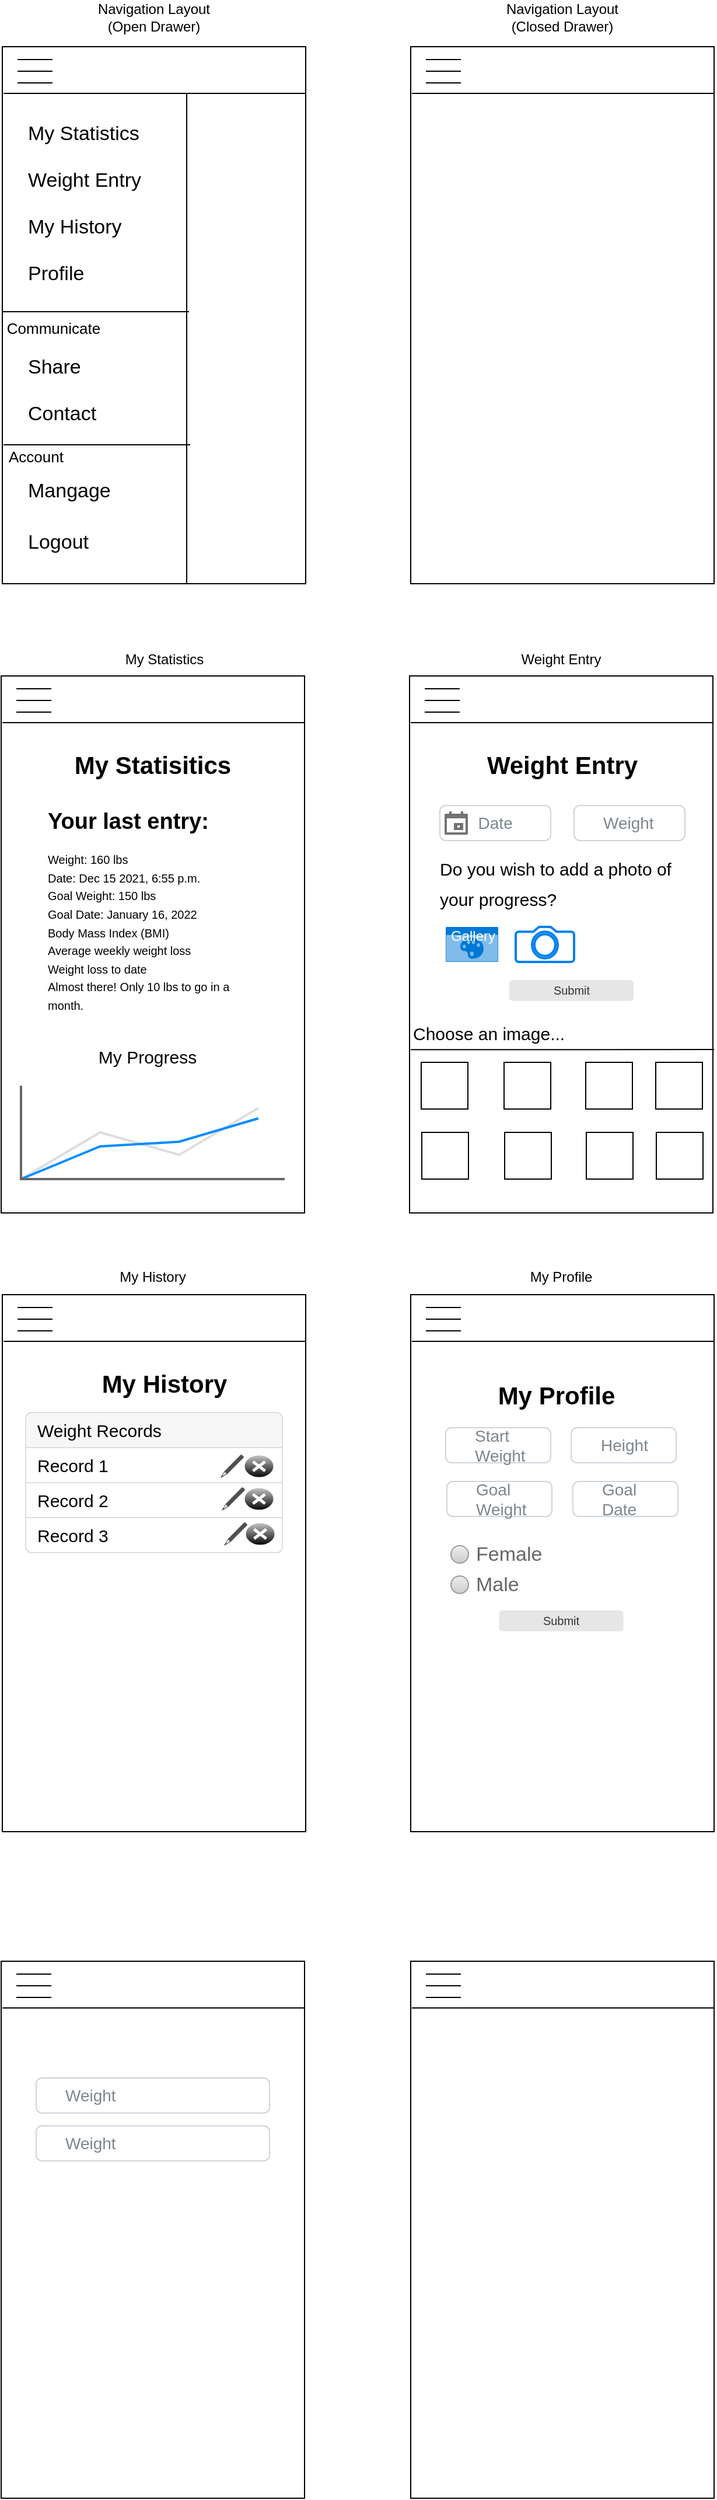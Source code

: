 <mxfile version="15.8.7" type="device"><diagram name="Page-1" id="f1b7ffb7-ca1e-a977-7cf5-a751b3c06c05"><mxGraphModel dx="1102" dy="857" grid="1" gridSize="10" guides="1" tooltips="1" connect="1" arrows="1" fold="1" page="1" pageScale="1" pageWidth="826" pageHeight="1169" background="#ffffff" math="0" shadow="0"><root><mxCell id="0"/><mxCell id="1" parent="0"/><mxCell id="V3ERYXsZhaFRzKXJL1cr-63" value="" style="rounded=0;whiteSpace=wrap;html=1;" parent="1" vertex="1"><mxGeometry x="100" y="100" width="260" height="460" as="geometry"/></mxCell><mxCell id="V3ERYXsZhaFRzKXJL1cr-65" value="Navigation Layout (Open Drawer)" style="text;html=1;strokeColor=none;fillColor=none;align=center;verticalAlign=middle;whiteSpace=wrap;rounded=0;" parent="1" vertex="1"><mxGeometry x="170" y="60" width="120" height="30" as="geometry"/></mxCell><mxCell id="V3ERYXsZhaFRzKXJL1cr-66" value="Navigation Layout (Closed Drawer)" style="text;html=1;strokeColor=none;fillColor=none;align=center;verticalAlign=middle;whiteSpace=wrap;rounded=0;" parent="1" vertex="1"><mxGeometry x="520" y="60" width="120" height="30" as="geometry"/></mxCell><mxCell id="V3ERYXsZhaFRzKXJL1cr-67" value="" style="endArrow=none;html=1;rounded=0;exitX=0.004;exitY=0.087;exitDx=0;exitDy=0;exitPerimeter=0;entryX=1;entryY=0.087;entryDx=0;entryDy=0;entryPerimeter=0;" parent="1" source="V3ERYXsZhaFRzKXJL1cr-63" target="V3ERYXsZhaFRzKXJL1cr-63" edge="1"><mxGeometry width="50" height="50" relative="1" as="geometry"><mxPoint x="120" y="190" as="sourcePoint"/><mxPoint x="170" y="140" as="targetPoint"/></mxGeometry></mxCell><mxCell id="V3ERYXsZhaFRzKXJL1cr-71" value="" style="endArrow=none;html=1;rounded=0;" parent="1" edge="1"><mxGeometry width="50" height="50" relative="1" as="geometry"><mxPoint x="113" y="111" as="sourcePoint"/><mxPoint x="143" y="111" as="targetPoint"/></mxGeometry></mxCell><mxCell id="V3ERYXsZhaFRzKXJL1cr-72" value="" style="endArrow=none;html=1;rounded=0;" parent="1" edge="1"><mxGeometry width="50" height="50" relative="1" as="geometry"><mxPoint x="113" y="121" as="sourcePoint"/><mxPoint x="143" y="121" as="targetPoint"/></mxGeometry></mxCell><mxCell id="V3ERYXsZhaFRzKXJL1cr-73" value="" style="endArrow=none;html=1;rounded=0;" parent="1" edge="1"><mxGeometry width="50" height="50" relative="1" as="geometry"><mxPoint x="113" y="131" as="sourcePoint"/><mxPoint x="143" y="131" as="targetPoint"/></mxGeometry></mxCell><mxCell id="V3ERYXsZhaFRzKXJL1cr-75" value="" style="rounded=0;whiteSpace=wrap;html=1;" parent="1" vertex="1"><mxGeometry x="450" y="100" width="260" height="460" as="geometry"/></mxCell><mxCell id="V3ERYXsZhaFRzKXJL1cr-76" value="" style="endArrow=none;html=1;rounded=0;exitX=0.004;exitY=0.087;exitDx=0;exitDy=0;exitPerimeter=0;entryX=1;entryY=0.087;entryDx=0;entryDy=0;entryPerimeter=0;" parent="1" source="V3ERYXsZhaFRzKXJL1cr-75" target="V3ERYXsZhaFRzKXJL1cr-75" edge="1"><mxGeometry width="50" height="50" relative="1" as="geometry"><mxPoint x="470" y="190" as="sourcePoint"/><mxPoint x="520" y="140" as="targetPoint"/></mxGeometry></mxCell><mxCell id="V3ERYXsZhaFRzKXJL1cr-77" value="" style="endArrow=none;html=1;rounded=0;" parent="1" edge="1"><mxGeometry width="50" height="50" relative="1" as="geometry"><mxPoint x="463" y="111" as="sourcePoint"/><mxPoint x="493" y="111" as="targetPoint"/></mxGeometry></mxCell><mxCell id="V3ERYXsZhaFRzKXJL1cr-78" value="" style="endArrow=none;html=1;rounded=0;" parent="1" edge="1"><mxGeometry width="50" height="50" relative="1" as="geometry"><mxPoint x="463" y="121" as="sourcePoint"/><mxPoint x="493" y="121" as="targetPoint"/></mxGeometry></mxCell><mxCell id="V3ERYXsZhaFRzKXJL1cr-79" value="" style="endArrow=none;html=1;rounded=0;" parent="1" edge="1"><mxGeometry width="50" height="50" relative="1" as="geometry"><mxPoint x="463" y="131" as="sourcePoint"/><mxPoint x="493" y="131" as="targetPoint"/></mxGeometry></mxCell><mxCell id="V3ERYXsZhaFRzKXJL1cr-81" value="" style="endArrow=none;html=1;rounded=0;" parent="1" edge="1"><mxGeometry width="50" height="50" relative="1" as="geometry"><mxPoint x="258" y="560" as="sourcePoint"/><mxPoint x="258" y="140" as="targetPoint"/></mxGeometry></mxCell><mxCell id="V3ERYXsZhaFRzKXJL1cr-82" value="&lt;font style=&quot;font-size: 17px&quot;&gt;My Statistics&lt;/font&gt;" style="text;html=1;strokeColor=none;fillColor=none;align=left;verticalAlign=middle;whiteSpace=wrap;rounded=0;" parent="1" vertex="1"><mxGeometry x="120" y="160" width="120" height="30" as="geometry"/></mxCell><mxCell id="V3ERYXsZhaFRzKXJL1cr-83" value="&lt;font style=&quot;font-size: 17px&quot;&gt;Weight Entry&lt;/font&gt;" style="text;html=1;strokeColor=none;fillColor=none;align=left;verticalAlign=middle;whiteSpace=wrap;rounded=0;" parent="1" vertex="1"><mxGeometry x="120" y="200" width="120" height="30" as="geometry"/></mxCell><mxCell id="V3ERYXsZhaFRzKXJL1cr-84" value="&lt;font style=&quot;font-size: 17px&quot;&gt;My History&lt;/font&gt;" style="text;html=1;strokeColor=none;fillColor=none;align=left;verticalAlign=middle;whiteSpace=wrap;rounded=0;" parent="1" vertex="1"><mxGeometry x="120" y="240" width="120" height="30" as="geometry"/></mxCell><mxCell id="V3ERYXsZhaFRzKXJL1cr-86" value="&lt;span style=&quot;font-size: 17px&quot;&gt;Profile&lt;/span&gt;" style="text;html=1;strokeColor=none;fillColor=none;align=left;verticalAlign=middle;whiteSpace=wrap;rounded=0;" parent="1" vertex="1"><mxGeometry x="120" y="280" width="120" height="30" as="geometry"/></mxCell><mxCell id="V3ERYXsZhaFRzKXJL1cr-87" value="" style="rounded=0;whiteSpace=wrap;html=1;" parent="1" vertex="1"><mxGeometry x="99" y="639" width="260" height="460" as="geometry"/></mxCell><mxCell id="V3ERYXsZhaFRzKXJL1cr-88" value="" style="endArrow=none;html=1;rounded=0;exitX=0.004;exitY=0.087;exitDx=0;exitDy=0;exitPerimeter=0;entryX=1;entryY=0.087;entryDx=0;entryDy=0;entryPerimeter=0;" parent="1" source="V3ERYXsZhaFRzKXJL1cr-87" target="V3ERYXsZhaFRzKXJL1cr-87" edge="1"><mxGeometry width="50" height="50" relative="1" as="geometry"><mxPoint x="119" y="729" as="sourcePoint"/><mxPoint x="169" y="679" as="targetPoint"/></mxGeometry></mxCell><mxCell id="V3ERYXsZhaFRzKXJL1cr-89" value="" style="endArrow=none;html=1;rounded=0;" parent="1" edge="1"><mxGeometry width="50" height="50" relative="1" as="geometry"><mxPoint x="112" y="650" as="sourcePoint"/><mxPoint x="142" y="650" as="targetPoint"/></mxGeometry></mxCell><mxCell id="V3ERYXsZhaFRzKXJL1cr-90" value="" style="endArrow=none;html=1;rounded=0;" parent="1" edge="1"><mxGeometry width="50" height="50" relative="1" as="geometry"><mxPoint x="112" y="660" as="sourcePoint"/><mxPoint x="142" y="660" as="targetPoint"/></mxGeometry></mxCell><mxCell id="V3ERYXsZhaFRzKXJL1cr-91" value="" style="endArrow=none;html=1;rounded=0;" parent="1" edge="1"><mxGeometry width="50" height="50" relative="1" as="geometry"><mxPoint x="112" y="670" as="sourcePoint"/><mxPoint x="142" y="670" as="targetPoint"/></mxGeometry></mxCell><mxCell id="V3ERYXsZhaFRzKXJL1cr-92" value="" style="rounded=0;whiteSpace=wrap;html=1;" parent="1" vertex="1"><mxGeometry x="449" y="639" width="260" height="460" as="geometry"/></mxCell><mxCell id="V3ERYXsZhaFRzKXJL1cr-93" value="" style="endArrow=none;html=1;rounded=0;exitX=0.004;exitY=0.087;exitDx=0;exitDy=0;exitPerimeter=0;entryX=1;entryY=0.087;entryDx=0;entryDy=0;entryPerimeter=0;" parent="1" source="V3ERYXsZhaFRzKXJL1cr-92" target="V3ERYXsZhaFRzKXJL1cr-92" edge="1"><mxGeometry width="50" height="50" relative="1" as="geometry"><mxPoint x="469" y="729" as="sourcePoint"/><mxPoint x="519" y="679" as="targetPoint"/></mxGeometry></mxCell><mxCell id="V3ERYXsZhaFRzKXJL1cr-94" value="" style="endArrow=none;html=1;rounded=0;" parent="1" edge="1"><mxGeometry width="50" height="50" relative="1" as="geometry"><mxPoint x="462" y="650" as="sourcePoint"/><mxPoint x="492" y="650" as="targetPoint"/></mxGeometry></mxCell><mxCell id="V3ERYXsZhaFRzKXJL1cr-95" value="" style="endArrow=none;html=1;rounded=0;" parent="1" edge="1"><mxGeometry width="50" height="50" relative="1" as="geometry"><mxPoint x="462" y="660" as="sourcePoint"/><mxPoint x="492" y="660" as="targetPoint"/></mxGeometry></mxCell><mxCell id="V3ERYXsZhaFRzKXJL1cr-96" value="" style="endArrow=none;html=1;rounded=0;" parent="1" edge="1"><mxGeometry width="50" height="50" relative="1" as="geometry"><mxPoint x="462" y="670" as="sourcePoint"/><mxPoint x="492" y="670" as="targetPoint"/></mxGeometry></mxCell><mxCell id="V3ERYXsZhaFRzKXJL1cr-97" value="" style="endArrow=none;html=1;rounded=0;fontSize=17;exitX=0;exitY=0.5;exitDx=0;exitDy=0;" parent="1" edge="1"><mxGeometry width="50" height="50" relative="1" as="geometry"><mxPoint x="100" y="327" as="sourcePoint"/><mxPoint x="260" y="327" as="targetPoint"/></mxGeometry></mxCell><mxCell id="V3ERYXsZhaFRzKXJL1cr-100" value="&lt;font style=&quot;font-size: 13px&quot;&gt;Communicate&lt;/font&gt;" style="text;html=1;strokeColor=none;fillColor=none;align=center;verticalAlign=middle;whiteSpace=wrap;rounded=0;fontSize=17;" parent="1" vertex="1"><mxGeometry x="114" y="326" width="60" height="30" as="geometry"/></mxCell><mxCell id="V3ERYXsZhaFRzKXJL1cr-104" value="&lt;font style=&quot;font-size: 17px&quot;&gt;Share&lt;/font&gt;" style="text;html=1;strokeColor=none;fillColor=none;align=left;verticalAlign=middle;whiteSpace=wrap;rounded=0;" parent="1" vertex="1"><mxGeometry x="120" y="360" width="120" height="30" as="geometry"/></mxCell><mxCell id="V3ERYXsZhaFRzKXJL1cr-105" value="&lt;font style=&quot;font-size: 17px&quot;&gt;Contact&lt;/font&gt;" style="text;html=1;strokeColor=none;fillColor=none;align=left;verticalAlign=middle;whiteSpace=wrap;rounded=0;" parent="1" vertex="1"><mxGeometry x="120" y="400" width="120" height="30" as="geometry"/></mxCell><mxCell id="V3ERYXsZhaFRzKXJL1cr-106" value="" style="endArrow=none;html=1;rounded=0;fontSize=17;exitX=0;exitY=0.5;exitDx=0;exitDy=0;" parent="1" edge="1"><mxGeometry width="50" height="50" relative="1" as="geometry"><mxPoint x="101" y="441" as="sourcePoint"/><mxPoint x="261" y="441" as="targetPoint"/></mxGeometry></mxCell><mxCell id="V3ERYXsZhaFRzKXJL1cr-107" value="&lt;span style=&quot;font-size: 13px&quot;&gt;Account&lt;/span&gt;" style="text;html=1;strokeColor=none;fillColor=none;align=center;verticalAlign=middle;whiteSpace=wrap;rounded=0;fontSize=17;" parent="1" vertex="1"><mxGeometry x="99" y="436" width="60" height="30" as="geometry"/></mxCell><mxCell id="V3ERYXsZhaFRzKXJL1cr-108" value="&lt;font style=&quot;font-size: 17px&quot;&gt;Mangage&lt;/font&gt;" style="text;html=1;strokeColor=none;fillColor=none;align=left;verticalAlign=middle;whiteSpace=wrap;rounded=0;" parent="1" vertex="1"><mxGeometry x="120" y="466" width="120" height="30" as="geometry"/></mxCell><mxCell id="V3ERYXsZhaFRzKXJL1cr-109" value="&lt;font style=&quot;font-size: 17px&quot;&gt;Logout&lt;/font&gt;" style="text;html=1;strokeColor=none;fillColor=none;align=left;verticalAlign=middle;whiteSpace=wrap;rounded=0;" parent="1" vertex="1"><mxGeometry x="120" y="510" width="120" height="30" as="geometry"/></mxCell><mxCell id="V3ERYXsZhaFRzKXJL1cr-110" value="Weight Entry" style="text;html=1;strokeColor=none;fillColor=none;align=center;verticalAlign=middle;whiteSpace=wrap;rounded=0;" parent="1" vertex="1"><mxGeometry x="519" y="610" width="120" height="30" as="geometry"/></mxCell><mxCell id="V3ERYXsZhaFRzKXJL1cr-111" value="My Statistics" style="text;html=1;strokeColor=none;fillColor=none;align=center;verticalAlign=middle;whiteSpace=wrap;rounded=0;" parent="1" vertex="1"><mxGeometry x="179" y="610" width="120" height="30" as="geometry"/></mxCell><mxCell id="V3ERYXsZhaFRzKXJL1cr-112" value="&lt;h1 style=&quot;font-size: 19px&quot;&gt;&lt;font style=&quot;font-size: 19px&quot;&gt;Your last entry:&lt;/font&gt;&lt;/h1&gt;&lt;span&gt;&lt;font style=&quot;font-size: 10px&quot;&gt;Weight: 160 lbs&lt;br&gt;&lt;/font&gt;&lt;/span&gt;&lt;span&gt;&lt;span style=&quot;font-size: 10px&quot;&gt;Date: Dec 15 2021, 6:55 p.m.&lt;br&gt;&lt;/span&gt;&lt;/span&gt;&lt;span&gt;&lt;span style=&quot;font-size: 10px&quot;&gt;Goal Weight: 150 lbs&lt;/span&gt;&lt;br&gt;&lt;span style=&quot;font-size: 10px&quot;&gt;Goal Date: January 16, 2022&lt;/span&gt;&lt;br&gt;&lt;span style=&quot;font-size: 10px&quot;&gt;Body Mass Index (BMI) &lt;br&gt;Average weekly weight loss&lt;br&gt;Weight loss to date&lt;/span&gt;&lt;br&gt;&lt;span style=&quot;font-size: 10px&quot;&gt;Almost there! Only 10 lbs to go in a month.&lt;/span&gt;&lt;br&gt;&lt;/span&gt;" style="text;html=1;strokeColor=none;fillColor=none;spacing=5;spacingTop=-20;whiteSpace=wrap;overflow=hidden;rounded=0;fontSize=13;" parent="1" vertex="1"><mxGeometry x="134" y="750" width="190" height="190" as="geometry"/></mxCell><mxCell id="V3ERYXsZhaFRzKXJL1cr-113" value="" style="verticalLabelPosition=bottom;shadow=0;dashed=0;align=center;html=1;verticalAlign=top;strokeWidth=1;shape=mxgraph.mockup.graphics.lineChart;strokeColor=none;strokeColor2=#666666;strokeColor3=#008cff;strokeColor4=#dddddd;fontSize=10;" parent="1" vertex="1"><mxGeometry x="116" y="990" width="226" height="80" as="geometry"/></mxCell><mxCell id="V3ERYXsZhaFRzKXJL1cr-114" value="&lt;font style=&quot;font-size: 15px&quot;&gt;My Progress&lt;/font&gt;" style="text;html=1;strokeColor=none;fillColor=none;align=center;verticalAlign=middle;whiteSpace=wrap;rounded=0;fontSize=10;" parent="1" vertex="1"><mxGeometry x="170" y="950" width="109" height="30" as="geometry"/></mxCell><mxCell id="V3ERYXsZhaFRzKXJL1cr-115" value="" style="rounded=0;whiteSpace=wrap;html=1;" parent="1" vertex="1"><mxGeometry x="100" y="1169" width="260" height="460" as="geometry"/></mxCell><mxCell id="V3ERYXsZhaFRzKXJL1cr-116" value="" style="endArrow=none;html=1;rounded=0;exitX=0.004;exitY=0.087;exitDx=0;exitDy=0;exitPerimeter=0;entryX=1;entryY=0.087;entryDx=0;entryDy=0;entryPerimeter=0;" parent="1" source="V3ERYXsZhaFRzKXJL1cr-115" target="V3ERYXsZhaFRzKXJL1cr-115" edge="1"><mxGeometry width="50" height="50" relative="1" as="geometry"><mxPoint x="120" y="1259" as="sourcePoint"/><mxPoint x="170" y="1209" as="targetPoint"/></mxGeometry></mxCell><mxCell id="V3ERYXsZhaFRzKXJL1cr-117" value="" style="endArrow=none;html=1;rounded=0;" parent="1" edge="1"><mxGeometry width="50" height="50" relative="1" as="geometry"><mxPoint x="113" y="1180" as="sourcePoint"/><mxPoint x="143" y="1180" as="targetPoint"/></mxGeometry></mxCell><mxCell id="V3ERYXsZhaFRzKXJL1cr-118" value="" style="endArrow=none;html=1;rounded=0;" parent="1" edge="1"><mxGeometry width="50" height="50" relative="1" as="geometry"><mxPoint x="113" y="1190" as="sourcePoint"/><mxPoint x="143" y="1190" as="targetPoint"/></mxGeometry></mxCell><mxCell id="V3ERYXsZhaFRzKXJL1cr-119" value="" style="endArrow=none;html=1;rounded=0;" parent="1" edge="1"><mxGeometry width="50" height="50" relative="1" as="geometry"><mxPoint x="113" y="1200" as="sourcePoint"/><mxPoint x="143" y="1200" as="targetPoint"/></mxGeometry></mxCell><mxCell id="V3ERYXsZhaFRzKXJL1cr-120" value="" style="rounded=0;whiteSpace=wrap;html=1;" parent="1" vertex="1"><mxGeometry x="450" y="1169" width="260" height="460" as="geometry"/></mxCell><mxCell id="V3ERYXsZhaFRzKXJL1cr-121" value="" style="endArrow=none;html=1;rounded=0;exitX=0.004;exitY=0.087;exitDx=0;exitDy=0;exitPerimeter=0;entryX=1;entryY=0.087;entryDx=0;entryDy=0;entryPerimeter=0;" parent="1" source="V3ERYXsZhaFRzKXJL1cr-120" target="V3ERYXsZhaFRzKXJL1cr-120" edge="1"><mxGeometry width="50" height="50" relative="1" as="geometry"><mxPoint x="470" y="1259" as="sourcePoint"/><mxPoint x="520" y="1209" as="targetPoint"/></mxGeometry></mxCell><mxCell id="V3ERYXsZhaFRzKXJL1cr-122" value="" style="endArrow=none;html=1;rounded=0;" parent="1" edge="1"><mxGeometry width="50" height="50" relative="1" as="geometry"><mxPoint x="463" y="1180" as="sourcePoint"/><mxPoint x="493" y="1180" as="targetPoint"/></mxGeometry></mxCell><mxCell id="V3ERYXsZhaFRzKXJL1cr-123" value="" style="endArrow=none;html=1;rounded=0;" parent="1" edge="1"><mxGeometry width="50" height="50" relative="1" as="geometry"><mxPoint x="463" y="1190" as="sourcePoint"/><mxPoint x="493" y="1190" as="targetPoint"/></mxGeometry></mxCell><mxCell id="V3ERYXsZhaFRzKXJL1cr-124" value="" style="endArrow=none;html=1;rounded=0;" parent="1" edge="1"><mxGeometry width="50" height="50" relative="1" as="geometry"><mxPoint x="463" y="1200" as="sourcePoint"/><mxPoint x="493" y="1200" as="targetPoint"/></mxGeometry></mxCell><mxCell id="V3ERYXsZhaFRzKXJL1cr-125" value="&lt;b&gt;&lt;font style=&quot;font-size: 21px&quot;&gt;My Statisitics&lt;/font&gt;&lt;/b&gt;" style="text;html=1;strokeColor=none;fillColor=none;align=center;verticalAlign=middle;whiteSpace=wrap;rounded=0;fontSize=15;" parent="1" vertex="1"><mxGeometry x="124" y="700" width="210" height="30" as="geometry"/></mxCell><mxCell id="V3ERYXsZhaFRzKXJL1cr-126" value="&lt;b&gt;&lt;font style=&quot;font-size: 21px&quot;&gt;Weight Entry&lt;/font&gt;&lt;/b&gt;" style="text;html=1;strokeColor=none;fillColor=none;align=center;verticalAlign=middle;whiteSpace=wrap;rounded=0;fontSize=15;" parent="1" vertex="1"><mxGeometry x="475" y="700" width="210" height="30" as="geometry"/></mxCell><mxCell id="V3ERYXsZhaFRzKXJL1cr-127" value="&lt;b&gt;&lt;font style=&quot;font-size: 21px&quot;&gt;My History&lt;/font&gt;&lt;/b&gt;" style="text;html=1;strokeColor=none;fillColor=none;align=center;verticalAlign=middle;whiteSpace=wrap;rounded=0;fontSize=15;" parent="1" vertex="1"><mxGeometry x="134" y="1230" width="210" height="30" as="geometry"/></mxCell><mxCell id="V3ERYXsZhaFRzKXJL1cr-128" value="My History" style="text;html=1;strokeColor=none;fillColor=none;align=center;verticalAlign=middle;whiteSpace=wrap;rounded=0;" parent="1" vertex="1"><mxGeometry x="169" y="1139" width="120" height="30" as="geometry"/></mxCell><mxCell id="V3ERYXsZhaFRzKXJL1cr-130" value="My Profile" style="text;html=1;strokeColor=none;fillColor=none;align=center;verticalAlign=middle;whiteSpace=wrap;rounded=0;" parent="1" vertex="1"><mxGeometry x="519" y="1139" width="120" height="30" as="geometry"/></mxCell><mxCell id="V3ERYXsZhaFRzKXJL1cr-132" value="" style="rounded=0;whiteSpace=wrap;html=1;" parent="1" vertex="1"><mxGeometry x="99" y="1740" width="260" height="460" as="geometry"/></mxCell><mxCell id="V3ERYXsZhaFRzKXJL1cr-133" value="" style="endArrow=none;html=1;rounded=0;exitX=0.004;exitY=0.087;exitDx=0;exitDy=0;exitPerimeter=0;entryX=1;entryY=0.087;entryDx=0;entryDy=0;entryPerimeter=0;" parent="1" source="V3ERYXsZhaFRzKXJL1cr-132" target="V3ERYXsZhaFRzKXJL1cr-132" edge="1"><mxGeometry width="50" height="50" relative="1" as="geometry"><mxPoint x="119" y="1830" as="sourcePoint"/><mxPoint x="169" y="1780" as="targetPoint"/></mxGeometry></mxCell><mxCell id="V3ERYXsZhaFRzKXJL1cr-134" value="" style="endArrow=none;html=1;rounded=0;" parent="1" edge="1"><mxGeometry width="50" height="50" relative="1" as="geometry"><mxPoint x="112" y="1751" as="sourcePoint"/><mxPoint x="142" y="1751" as="targetPoint"/></mxGeometry></mxCell><mxCell id="V3ERYXsZhaFRzKXJL1cr-135" value="" style="endArrow=none;html=1;rounded=0;" parent="1" edge="1"><mxGeometry width="50" height="50" relative="1" as="geometry"><mxPoint x="112" y="1761" as="sourcePoint"/><mxPoint x="142" y="1761" as="targetPoint"/></mxGeometry></mxCell><mxCell id="V3ERYXsZhaFRzKXJL1cr-136" value="" style="endArrow=none;html=1;rounded=0;" parent="1" edge="1"><mxGeometry width="50" height="50" relative="1" as="geometry"><mxPoint x="112" y="1771" as="sourcePoint"/><mxPoint x="142" y="1771" as="targetPoint"/></mxGeometry></mxCell><mxCell id="V3ERYXsZhaFRzKXJL1cr-137" value="" style="rounded=0;whiteSpace=wrap;html=1;" parent="1" vertex="1"><mxGeometry x="450" y="1740" width="260" height="460" as="geometry"/></mxCell><mxCell id="V3ERYXsZhaFRzKXJL1cr-138" value="" style="endArrow=none;html=1;rounded=0;exitX=0.004;exitY=0.087;exitDx=0;exitDy=0;exitPerimeter=0;entryX=1;entryY=0.087;entryDx=0;entryDy=0;entryPerimeter=0;" parent="1" source="V3ERYXsZhaFRzKXJL1cr-137" target="V3ERYXsZhaFRzKXJL1cr-137" edge="1"><mxGeometry width="50" height="50" relative="1" as="geometry"><mxPoint x="470" y="1830" as="sourcePoint"/><mxPoint x="520" y="1780" as="targetPoint"/></mxGeometry></mxCell><mxCell id="V3ERYXsZhaFRzKXJL1cr-139" value="" style="endArrow=none;html=1;rounded=0;" parent="1" edge="1"><mxGeometry width="50" height="50" relative="1" as="geometry"><mxPoint x="463" y="1751" as="sourcePoint"/><mxPoint x="493" y="1751" as="targetPoint"/></mxGeometry></mxCell><mxCell id="V3ERYXsZhaFRzKXJL1cr-140" value="" style="endArrow=none;html=1;rounded=0;" parent="1" edge="1"><mxGeometry width="50" height="50" relative="1" as="geometry"><mxPoint x="463" y="1761" as="sourcePoint"/><mxPoint x="493" y="1761" as="targetPoint"/></mxGeometry></mxCell><mxCell id="V3ERYXsZhaFRzKXJL1cr-141" value="" style="endArrow=none;html=1;rounded=0;" parent="1" edge="1"><mxGeometry width="50" height="50" relative="1" as="geometry"><mxPoint x="463" y="1771" as="sourcePoint"/><mxPoint x="493" y="1771" as="targetPoint"/></mxGeometry></mxCell><mxCell id="V3ERYXsZhaFRzKXJL1cr-148" value="Weight" style="html=1;shadow=0;dashed=0;shape=mxgraph.bootstrap.rrect;rSize=5;strokeColor=#CED4DA;html=1;whiteSpace=wrap;fillColor=#FFFFFF;fontColor=#7D868C;align=left;spacing=15;spacingLeft=10;fontSize=14;" parent="1" vertex="1"><mxGeometry x="590" y="750" width="95" height="30" as="geometry"/></mxCell><mxCell id="V3ERYXsZhaFRzKXJL1cr-149" value="&amp;nbsp; Date" style="html=1;shadow=0;dashed=0;shape=mxgraph.bootstrap.rrect;rSize=5;strokeColor=#CED4DA;html=1;whiteSpace=wrap;fillColor=#FFFFFF;fontColor=#7D868C;align=left;spacing=15;spacingLeft=10;fontSize=14;" parent="1" vertex="1"><mxGeometry x="475" y="750" width="95" height="30" as="geometry"/></mxCell><mxCell id="V3ERYXsZhaFRzKXJL1cr-151" value="" style="dashed=0;aspect=fixed;verticalLabelPosition=bottom;verticalAlign=top;align=center;shape=mxgraph.gmdl.calendar;strokeColor=none;fillColor=#737373;shadow=0;sketch=0;fontSize=21;" parent="1" vertex="1"><mxGeometry x="479" y="755" width="20" height="20" as="geometry"/></mxCell><mxCell id="V3ERYXsZhaFRzKXJL1cr-152" value="Start&lt;br&gt;Weight" style="html=1;shadow=0;dashed=0;shape=mxgraph.bootstrap.rrect;rSize=5;strokeColor=#CED4DA;html=1;whiteSpace=wrap;fillColor=#FFFFFF;fontColor=#7D868C;align=left;spacing=15;spacingLeft=10;fontSize=14;" parent="1" vertex="1"><mxGeometry x="480" y="1283" width="90" height="30" as="geometry"/></mxCell><mxCell id="V3ERYXsZhaFRzKXJL1cr-153" value="&lt;font style=&quot;font-size: 15px&quot;&gt;Do you wish to add a photo of your progress?&lt;/font&gt;" style="text;html=1;strokeColor=none;fillColor=none;align=left;verticalAlign=middle;whiteSpace=wrap;rounded=0;fontSize=21;" parent="1" vertex="1"><mxGeometry x="472.5" y="780" width="205" height="70" as="geometry"/></mxCell><mxCell id="V3ERYXsZhaFRzKXJL1cr-154" value="Gallery" style="html=1;strokeColor=none;fillColor=#0079D6;labelPosition=center;verticalLabelPosition=middle;verticalAlign=top;align=center;fontSize=12;outlineConnect=0;spacingTop=-6;fontColor=#FFFFFF;sketch=0;shape=mxgraph.sitemap.gallery;" parent="1" vertex="1"><mxGeometry x="480" y="854" width="45" height="30" as="geometry"/></mxCell><mxCell id="V3ERYXsZhaFRzKXJL1cr-155" value="" style="html=1;verticalLabelPosition=bottom;align=center;labelBackgroundColor=#ffffff;verticalAlign=top;strokeWidth=2;strokeColor=#0080F0;shadow=0;dashed=0;shape=mxgraph.ios7.icons.camera;fontSize=15;" parent="1" vertex="1"><mxGeometry x="540" y="854" width="50" height="30" as="geometry"/></mxCell><mxCell id="V3ERYXsZhaFRzKXJL1cr-156" value="" style="endArrow=none;html=1;rounded=0;fontSize=15;exitX=0.004;exitY=0.696;exitDx=0;exitDy=0;exitPerimeter=0;" parent="1" source="V3ERYXsZhaFRzKXJL1cr-92" edge="1"><mxGeometry width="50" height="50" relative="1" as="geometry"><mxPoint x="450" y="890" as="sourcePoint"/><mxPoint x="710" y="959" as="targetPoint"/></mxGeometry></mxCell><mxCell id="V3ERYXsZhaFRzKXJL1cr-157" value="Choose an image..." style="text;html=1;strokeColor=none;fillColor=none;align=left;verticalAlign=middle;whiteSpace=wrap;rounded=0;fontSize=15;" parent="1" vertex="1"><mxGeometry x="450" y="930" width="170" height="30" as="geometry"/></mxCell><mxCell id="V3ERYXsZhaFRzKXJL1cr-158" value="" style="whiteSpace=wrap;html=1;aspect=fixed;fontSize=15;" parent="1" vertex="1"><mxGeometry x="459" y="970" width="40" height="40" as="geometry"/></mxCell><mxCell id="V3ERYXsZhaFRzKXJL1cr-159" value="" style="whiteSpace=wrap;html=1;aspect=fixed;fontSize=15;" parent="1" vertex="1"><mxGeometry x="530" y="970" width="40" height="40" as="geometry"/></mxCell><mxCell id="V3ERYXsZhaFRzKXJL1cr-160" value="" style="whiteSpace=wrap;html=1;aspect=fixed;fontSize=15;" parent="1" vertex="1"><mxGeometry x="600" y="970" width="40" height="40" as="geometry"/></mxCell><mxCell id="V3ERYXsZhaFRzKXJL1cr-161" value="" style="whiteSpace=wrap;html=1;aspect=fixed;fontSize=15;" parent="1" vertex="1"><mxGeometry x="660" y="970" width="40" height="40" as="geometry"/></mxCell><mxCell id="V3ERYXsZhaFRzKXJL1cr-162" value="" style="whiteSpace=wrap;html=1;aspect=fixed;fontSize=15;" parent="1" vertex="1"><mxGeometry x="459.5" y="1030" width="40" height="40" as="geometry"/></mxCell><mxCell id="V3ERYXsZhaFRzKXJL1cr-163" value="" style="whiteSpace=wrap;html=1;aspect=fixed;fontSize=15;" parent="1" vertex="1"><mxGeometry x="530.5" y="1030" width="40" height="40" as="geometry"/></mxCell><mxCell id="V3ERYXsZhaFRzKXJL1cr-164" value="" style="whiteSpace=wrap;html=1;aspect=fixed;fontSize=15;" parent="1" vertex="1"><mxGeometry x="600.5" y="1030" width="40" height="40" as="geometry"/></mxCell><mxCell id="V3ERYXsZhaFRzKXJL1cr-165" value="" style="whiteSpace=wrap;html=1;aspect=fixed;fontSize=15;" parent="1" vertex="1"><mxGeometry x="660.5" y="1030" width="40" height="40" as="geometry"/></mxCell><mxCell id="V3ERYXsZhaFRzKXJL1cr-166" value="" style="html=1;shadow=0;dashed=0;shape=mxgraph.bootstrap.rrect;rSize=5;strokeColor=#DFDFDF;html=1;whiteSpace=wrap;fillColor=#FFFFFF;fontColor=#000000;fontSize=15;" parent="1" vertex="1"><mxGeometry x="120" y="1270" width="220" height="120" as="geometry"/></mxCell><mxCell id="V3ERYXsZhaFRzKXJL1cr-167" value="Weight Records" style="html=1;shadow=0;dashed=0;shape=mxgraph.bootstrap.topButton;strokeColor=inherit;fillColor=#F7F7F7;rSize=5;perimeter=none;whiteSpace=wrap;resizeWidth=1;align=left;spacing=10;fontSize=15;" parent="V3ERYXsZhaFRzKXJL1cr-166" vertex="1"><mxGeometry width="220.0" height="30" relative="1" as="geometry"/></mxCell><mxCell id="V3ERYXsZhaFRzKXJL1cr-168" value="Record 1" style="strokeColor=inherit;fillColor=inherit;gradientColor=inherit;fontColor=inherit;html=1;shadow=0;dashed=0;perimeter=none;whiteSpace=wrap;resizeWidth=1;align=left;spacing=10;fontSize=15;" parent="V3ERYXsZhaFRzKXJL1cr-166" vertex="1"><mxGeometry width="220.0" height="30" relative="1" as="geometry"><mxPoint y="30" as="offset"/></mxGeometry></mxCell><mxCell id="V3ERYXsZhaFRzKXJL1cr-169" value="Record 2" style="strokeColor=inherit;fillColor=inherit;gradientColor=inherit;fontColor=inherit;html=1;shadow=0;dashed=0;perimeter=none;whiteSpace=wrap;resizeWidth=1;align=left;spacing=10;fontSize=15;" parent="V3ERYXsZhaFRzKXJL1cr-166" vertex="1"><mxGeometry width="220.0" height="30" relative="1" as="geometry"><mxPoint y="60" as="offset"/></mxGeometry></mxCell><mxCell id="V3ERYXsZhaFRzKXJL1cr-170" value="Record 3" style="strokeColor=inherit;fillColor=inherit;gradientColor=inherit;fontColor=inherit;html=1;shadow=0;dashed=0;shape=mxgraph.bootstrap.bottomButton;rSize=5;perimeter=none;whiteSpace=wrap;resizeWidth=1;resizeHeight=0;align=left;spacing=10;fontSize=15;" parent="V3ERYXsZhaFRzKXJL1cr-166" vertex="1"><mxGeometry y="1" width="220.0" height="30" relative="1" as="geometry"><mxPoint y="-30" as="offset"/></mxGeometry></mxCell><mxCell id="V3ERYXsZhaFRzKXJL1cr-171" value="" style="sketch=0;pointerEvents=1;shadow=0;dashed=0;html=1;strokeColor=none;fillColor=#505050;labelPosition=center;verticalLabelPosition=bottom;verticalAlign=top;outlineConnect=0;align=center;shape=mxgraph.office.concepts.writing_pencil;fontSize=15;" parent="V3ERYXsZhaFRzKXJL1cr-166" vertex="1"><mxGeometry x="167" y="36" width="20" height="20" as="geometry"/></mxCell><mxCell id="V3ERYXsZhaFRzKXJL1cr-174" value="" style="verticalLabelPosition=bottom;verticalAlign=top;html=1;shadow=0;dashed=0;strokeWidth=1;shape=mxgraph.ios.iDeleteApp;fillColor=#cccccc;fillColor2=#000000;strokeColor=#ffffff;sketch=0;fontSize=15;" parent="V3ERYXsZhaFRzKXJL1cr-166" vertex="1"><mxGeometry x="187" y="36" width="26" height="20" as="geometry"/></mxCell><mxCell id="V3ERYXsZhaFRzKXJL1cr-175" value="" style="verticalLabelPosition=bottom;verticalAlign=top;html=1;shadow=0;dashed=0;strokeWidth=1;shape=mxgraph.ios.iDeleteApp;fillColor=#cccccc;fillColor2=#000000;strokeColor=#ffffff;sketch=0;fontSize=15;" parent="V3ERYXsZhaFRzKXJL1cr-166" vertex="1"><mxGeometry x="187" y="64" width="26" height="20" as="geometry"/></mxCell><mxCell id="V3ERYXsZhaFRzKXJL1cr-172" value="" style="sketch=0;pointerEvents=1;shadow=0;dashed=0;html=1;strokeColor=none;fillColor=#505050;labelPosition=center;verticalLabelPosition=bottom;verticalAlign=top;outlineConnect=0;align=center;shape=mxgraph.office.concepts.writing_pencil;fontSize=15;" parent="1" vertex="1"><mxGeometry x="288" y="1334" width="20" height="20" as="geometry"/></mxCell><mxCell id="V3ERYXsZhaFRzKXJL1cr-173" value="" style="sketch=0;pointerEvents=1;shadow=0;dashed=0;html=1;strokeColor=none;fillColor=#505050;labelPosition=center;verticalLabelPosition=bottom;verticalAlign=top;outlineConnect=0;align=center;shape=mxgraph.office.concepts.writing_pencil;fontSize=15;" parent="1" vertex="1"><mxGeometry x="290" y="1364" width="20" height="20" as="geometry"/></mxCell><mxCell id="V3ERYXsZhaFRzKXJL1cr-176" value="" style="verticalLabelPosition=bottom;verticalAlign=top;html=1;shadow=0;dashed=0;strokeWidth=1;shape=mxgraph.ios.iDeleteApp;fillColor=#cccccc;fillColor2=#000000;strokeColor=#ffffff;sketch=0;fontSize=15;" parent="1" vertex="1"><mxGeometry x="308" y="1364" width="26" height="20" as="geometry"/></mxCell><mxCell id="V3ERYXsZhaFRzKXJL1cr-177" value="Submit" style="rounded=1;html=1;shadow=0;dashed=0;whiteSpace=wrap;fontSize=10;fillColor=#E6E6E6;align=center;strokeColor=#E6E6E6;fontColor=#333333;" parent="1" vertex="1"><mxGeometry x="535" y="900" width="105.5" height="16.88" as="geometry"/></mxCell><mxCell id="V3ERYXsZhaFRzKXJL1cr-178" value="Submit" style="rounded=1;html=1;shadow=0;dashed=0;whiteSpace=wrap;fontSize=10;fillColor=#E6E6E6;align=center;strokeColor=#E6E6E6;fontColor=#333333;" parent="1" vertex="1"><mxGeometry x="526.25" y="1440" width="105.5" height="16.88" as="geometry"/></mxCell><mxCell id="V3ERYXsZhaFRzKXJL1cr-180" value="&lt;b&gt;&lt;font style=&quot;font-size: 21px&quot;&gt;My Profile&lt;/font&gt;&lt;/b&gt;" style="text;html=1;strokeColor=none;fillColor=none;align=center;verticalAlign=middle;whiteSpace=wrap;rounded=0;fontSize=15;" parent="1" vertex="1"><mxGeometry x="470" y="1240" width="210" height="30" as="geometry"/></mxCell><mxCell id="V3ERYXsZhaFRzKXJL1cr-184" value="Height" style="html=1;shadow=0;dashed=0;shape=mxgraph.bootstrap.rrect;rSize=5;strokeColor=#CED4DA;html=1;whiteSpace=wrap;fillColor=#FFFFFF;fontColor=#7D868C;align=left;spacing=15;spacingLeft=10;fontSize=14;" parent="1" vertex="1"><mxGeometry x="587.5" y="1283" width="90" height="30" as="geometry"/></mxCell><mxCell id="V3ERYXsZhaFRzKXJL1cr-185" value="Weight" style="html=1;shadow=0;dashed=0;shape=mxgraph.bootstrap.rrect;rSize=5;strokeColor=#CED4DA;html=1;whiteSpace=wrap;fillColor=#FFFFFF;fontColor=#7D868C;align=left;spacing=15;spacingLeft=10;fontSize=14;" parent="1" vertex="1"><mxGeometry x="129" y="1840" width="200" height="30" as="geometry"/></mxCell><mxCell id="V3ERYXsZhaFRzKXJL1cr-186" value="Weight" style="html=1;shadow=0;dashed=0;shape=mxgraph.bootstrap.rrect;rSize=5;strokeColor=#CED4DA;html=1;whiteSpace=wrap;fillColor=#FFFFFF;fontColor=#7D868C;align=left;spacing=15;spacingLeft=10;fontSize=14;" parent="1" vertex="1"><mxGeometry x="129" y="1881" width="200" height="30" as="geometry"/></mxCell><mxCell id="V3ERYXsZhaFRzKXJL1cr-187" value="Goal Weight" style="html=1;shadow=0;dashed=0;shape=mxgraph.bootstrap.rrect;rSize=5;strokeColor=#CED4DA;html=1;whiteSpace=wrap;fillColor=#FFFFFF;fontColor=#7D868C;align=left;spacing=15;spacingLeft=10;fontSize=14;" parent="1" vertex="1"><mxGeometry x="481" y="1329" width="90" height="30" as="geometry"/></mxCell><mxCell id="V3ERYXsZhaFRzKXJL1cr-188" value="Goal Date" style="html=1;shadow=0;dashed=0;shape=mxgraph.bootstrap.rrect;rSize=5;strokeColor=#CED4DA;html=1;whiteSpace=wrap;fillColor=#FFFFFF;fontColor=#7D868C;align=left;spacing=15;spacingLeft=10;fontSize=14;" parent="1" vertex="1"><mxGeometry x="589" y="1329" width="90" height="30" as="geometry"/></mxCell><mxCell id="V3ERYXsZhaFRzKXJL1cr-191" value="Male" style="shape=ellipse;fillColor=#eeeeee;strokeColor=#999999;gradientColor=#cccccc;html=1;align=left;spacingLeft=4;fontSize=17;fontColor=#666666;labelPosition=right;shadow=0;" parent="1" vertex="1"><mxGeometry x="484.5" y="1410" width="15" height="15" as="geometry"/></mxCell><mxCell id="V3ERYXsZhaFRzKXJL1cr-198" value="Female" style="shape=ellipse;fillColor=#eeeeee;strokeColor=#999999;gradientColor=#cccccc;html=1;align=left;spacingLeft=4;fontSize=17;fontColor=#666666;labelPosition=right;shadow=0;" parent="1" vertex="1"><mxGeometry x="484.5" y="1384" width="15" height="15" as="geometry"/></mxCell></root></mxGraphModel></diagram></mxfile>